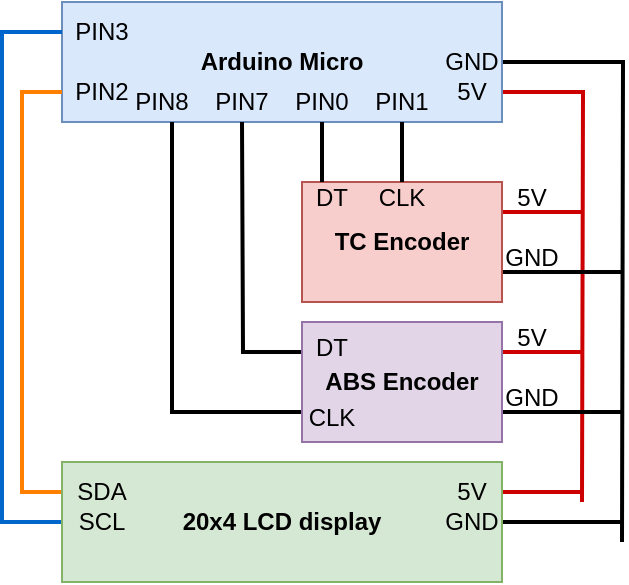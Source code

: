<mxfile version="20.2.3" type="device"><diagram id="Cv4CmjnDt4GbvI2LVlpC" name="Page-1"><mxGraphModel dx="1038" dy="641" grid="1" gridSize="10" guides="1" tooltips="1" connect="1" arrows="1" fold="1" page="1" pageScale="1" pageWidth="850" pageHeight="1100" math="0" shadow="0"><root><mxCell id="0"/><mxCell id="1" parent="0"/><mxCell id="rShSlYVKWbX-cjb12bFG-7" style="edgeStyle=orthogonalEdgeStyle;rounded=0;orthogonalLoop=1;jettySize=auto;html=1;exitX=1;exitY=0.75;exitDx=0;exitDy=0;strokeColor=#CC0000;endArrow=none;endFill=0;strokeWidth=2;" parent="1" source="rShSlYVKWbX-cjb12bFG-1" edge="1"><mxGeometry relative="1" as="geometry"><mxPoint x="400" y="380" as="targetPoint"/></mxGeometry></mxCell><mxCell id="rShSlYVKWbX-cjb12bFG-8" style="edgeStyle=orthogonalEdgeStyle;rounded=0;orthogonalLoop=1;jettySize=auto;html=1;exitX=1;exitY=0.5;exitDx=0;exitDy=0;endArrow=none;endFill=0;strokeWidth=2;" parent="1" source="rShSlYVKWbX-cjb12bFG-1" edge="1"><mxGeometry relative="1" as="geometry"><mxPoint x="420" y="400" as="targetPoint"/></mxGeometry></mxCell><mxCell id="rShSlYVKWbX-cjb12bFG-1" value="&lt;b&gt;Arduino Micro&lt;/b&gt;" style="rounded=0;whiteSpace=wrap;html=1;fillColor=#dae8fc;strokeColor=#6c8ebf;" parent="1" vertex="1"><mxGeometry x="140" y="130" width="220" height="60" as="geometry"/></mxCell><mxCell id="rShSlYVKWbX-cjb12bFG-11" style="edgeStyle=orthogonalEdgeStyle;rounded=0;orthogonalLoop=1;jettySize=auto;html=1;exitX=1;exitY=0.25;exitDx=0;exitDy=0;endArrow=none;endFill=0;strokeColor=#CC0000;strokeWidth=2;" parent="1" source="rShSlYVKWbX-cjb12bFG-2" edge="1"><mxGeometry relative="1" as="geometry"><mxPoint x="400" y="375" as="targetPoint"/></mxGeometry></mxCell><mxCell id="rShSlYVKWbX-cjb12bFG-12" style="edgeStyle=orthogonalEdgeStyle;rounded=0;orthogonalLoop=1;jettySize=auto;html=1;exitX=1;exitY=0.5;exitDx=0;exitDy=0;endArrow=none;endFill=0;strokeColor=#000000;strokeWidth=2;" parent="1" source="rShSlYVKWbX-cjb12bFG-2" edge="1"><mxGeometry relative="1" as="geometry"><mxPoint x="420" y="390" as="targetPoint"/><Array as="points"><mxPoint x="400" y="390"/><mxPoint x="400" y="390"/></Array></mxGeometry></mxCell><mxCell id="rShSlYVKWbX-cjb12bFG-18" style="edgeStyle=orthogonalEdgeStyle;rounded=0;orthogonalLoop=1;jettySize=auto;html=1;exitX=0;exitY=0.25;exitDx=0;exitDy=0;entryX=0;entryY=0.75;entryDx=0;entryDy=0;endArrow=none;endFill=0;strokeColor=#FF8000;strokeWidth=2;" parent="1" source="rShSlYVKWbX-cjb12bFG-2" target="rShSlYVKWbX-cjb12bFG-1" edge="1"><mxGeometry relative="1" as="geometry"/></mxCell><mxCell id="rShSlYVKWbX-cjb12bFG-19" style="edgeStyle=orthogonalEdgeStyle;rounded=0;orthogonalLoop=1;jettySize=auto;html=1;exitX=0;exitY=0.5;exitDx=0;exitDy=0;entryX=0;entryY=0.25;entryDx=0;entryDy=0;endArrow=none;endFill=0;strokeColor=#0066CC;strokeWidth=2;" parent="1" source="rShSlYVKWbX-cjb12bFG-2" target="rShSlYVKWbX-cjb12bFG-1" edge="1"><mxGeometry relative="1" as="geometry"><Array as="points"><mxPoint x="110" y="390"/><mxPoint x="110" y="145"/></Array></mxGeometry></mxCell><mxCell id="rShSlYVKWbX-cjb12bFG-2" value="&lt;b&gt;20x4 LCD display&lt;/b&gt;" style="rounded=0;whiteSpace=wrap;html=1;fillColor=#d5e8d4;strokeColor=#82b366;" parent="1" vertex="1"><mxGeometry x="140" y="360" width="220" height="60" as="geometry"/></mxCell><mxCell id="rShSlYVKWbX-cjb12bFG-30" style="edgeStyle=orthogonalEdgeStyle;rounded=0;orthogonalLoop=1;jettySize=auto;html=1;exitX=1;exitY=0.75;exitDx=0;exitDy=0;endArrow=none;endFill=0;strokeColor=#000000;strokeWidth=2;" parent="1" source="rShSlYVKWbX-cjb12bFG-3" edge="1"><mxGeometry relative="1" as="geometry"><mxPoint x="420" y="265" as="targetPoint"/></mxGeometry></mxCell><mxCell id="rShSlYVKWbX-cjb12bFG-34" style="edgeStyle=orthogonalEdgeStyle;rounded=0;orthogonalLoop=1;jettySize=auto;html=1;exitX=1;exitY=0.25;exitDx=0;exitDy=0;endArrow=none;endFill=0;strokeColor=#CC0000;strokeWidth=2;" parent="1" source="rShSlYVKWbX-cjb12bFG-3" edge="1"><mxGeometry relative="1" as="geometry"><mxPoint x="400" y="235" as="targetPoint"/></mxGeometry></mxCell><mxCell id="rShSlYVKWbX-cjb12bFG-3" value="&lt;b&gt;TC Encoder&lt;/b&gt;" style="rounded=0;whiteSpace=wrap;html=1;fillColor=#f8cecc;strokeColor=#b85450;" parent="1" vertex="1"><mxGeometry x="260" y="220" width="100" height="60" as="geometry"/></mxCell><mxCell id="rShSlYVKWbX-cjb12bFG-26" style="edgeStyle=orthogonalEdgeStyle;rounded=0;orthogonalLoop=1;jettySize=auto;html=1;exitX=1;exitY=0.25;exitDx=0;exitDy=0;endArrow=none;endFill=0;strokeColor=#CC0000;strokeWidth=2;" parent="1" source="rShSlYVKWbX-cjb12bFG-5" edge="1"><mxGeometry relative="1" as="geometry"><mxPoint x="400" y="305" as="targetPoint"/></mxGeometry></mxCell><mxCell id="rShSlYVKWbX-cjb12bFG-36" style="edgeStyle=orthogonalEdgeStyle;rounded=0;orthogonalLoop=1;jettySize=auto;html=1;exitX=1;exitY=0.75;exitDx=0;exitDy=0;endArrow=none;endFill=0;strokeColor=#000000;strokeWidth=2;" parent="1" source="rShSlYVKWbX-cjb12bFG-5" edge="1"><mxGeometry relative="1" as="geometry"><mxPoint x="420" y="335" as="targetPoint"/></mxGeometry></mxCell><mxCell id="rShSlYVKWbX-cjb12bFG-52" style="edgeStyle=orthogonalEdgeStyle;rounded=0;orthogonalLoop=1;jettySize=auto;html=1;exitX=0;exitY=0.25;exitDx=0;exitDy=0;endArrow=none;endFill=0;strokeColor=#000000;strokeWidth=2;" parent="1" source="rShSlYVKWbX-cjb12bFG-5" edge="1"><mxGeometry relative="1" as="geometry"><mxPoint x="230" y="190" as="targetPoint"/></mxGeometry></mxCell><mxCell id="rShSlYVKWbX-cjb12bFG-54" style="edgeStyle=orthogonalEdgeStyle;rounded=0;orthogonalLoop=1;jettySize=auto;html=1;exitX=0;exitY=0.75;exitDx=0;exitDy=0;entryX=0.25;entryY=1;entryDx=0;entryDy=0;endArrow=none;endFill=0;strokeColor=#000000;strokeWidth=2;" parent="1" source="rShSlYVKWbX-cjb12bFG-5" target="rShSlYVKWbX-cjb12bFG-1" edge="1"><mxGeometry relative="1" as="geometry"/></mxCell><mxCell id="rShSlYVKWbX-cjb12bFG-5" value="&lt;b&gt;ABS Encoder&lt;/b&gt;" style="rounded=0;whiteSpace=wrap;html=1;fillColor=#e1d5e7;strokeColor=#9673a6;" parent="1" vertex="1"><mxGeometry x="260" y="290" width="100" height="60" as="geometry"/></mxCell><mxCell id="rShSlYVKWbX-cjb12bFG-9" value="GND" style="text;html=1;strokeColor=none;fillColor=none;align=center;verticalAlign=middle;whiteSpace=wrap;rounded=0;" parent="1" vertex="1"><mxGeometry x="310" y="150" width="70" height="20" as="geometry"/></mxCell><mxCell id="rShSlYVKWbX-cjb12bFG-10" value="5V" style="text;html=1;strokeColor=none;fillColor=none;align=center;verticalAlign=middle;whiteSpace=wrap;rounded=0;" parent="1" vertex="1"><mxGeometry x="320" y="170" width="50" height="10" as="geometry"/></mxCell><mxCell id="rShSlYVKWbX-cjb12bFG-20" value="PIN3" style="text;html=1;strokeColor=none;fillColor=none;align=center;verticalAlign=middle;whiteSpace=wrap;rounded=0;" parent="1" vertex="1"><mxGeometry x="140" y="140" width="40" height="10" as="geometry"/></mxCell><mxCell id="rShSlYVKWbX-cjb12bFG-21" value="PIN2" style="text;html=1;strokeColor=none;fillColor=none;align=center;verticalAlign=middle;whiteSpace=wrap;rounded=0;" parent="1" vertex="1"><mxGeometry x="140" y="165" width="40" height="20" as="geometry"/></mxCell><mxCell id="rShSlYVKWbX-cjb12bFG-22" value="5V" style="text;html=1;strokeColor=none;fillColor=none;align=center;verticalAlign=middle;whiteSpace=wrap;rounded=0;" parent="1" vertex="1"><mxGeometry x="320" y="370" width="50" height="10" as="geometry"/></mxCell><mxCell id="rShSlYVKWbX-cjb12bFG-23" value="GND" style="text;html=1;strokeColor=none;fillColor=none;align=center;verticalAlign=middle;whiteSpace=wrap;rounded=0;" parent="1" vertex="1"><mxGeometry x="310" y="380" width="70" height="20" as="geometry"/></mxCell><mxCell id="rShSlYVKWbX-cjb12bFG-24" value="SDA" style="text;html=1;strokeColor=none;fillColor=none;align=center;verticalAlign=middle;whiteSpace=wrap;rounded=0;" parent="1" vertex="1"><mxGeometry x="140" y="367.5" width="40" height="15" as="geometry"/></mxCell><mxCell id="rShSlYVKWbX-cjb12bFG-25" value="SCL" style="text;html=1;strokeColor=none;fillColor=none;align=center;verticalAlign=middle;whiteSpace=wrap;rounded=0;" parent="1" vertex="1"><mxGeometry x="140" y="382.5" width="40" height="15" as="geometry"/></mxCell><mxCell id="rShSlYVKWbX-cjb12bFG-33" value="GND" style="text;html=1;strokeColor=none;fillColor=none;align=center;verticalAlign=middle;whiteSpace=wrap;rounded=0;" parent="1" vertex="1"><mxGeometry x="355" y="250" width="40" height="15" as="geometry"/></mxCell><mxCell id="rShSlYVKWbX-cjb12bFG-35" value="5V" style="text;html=1;strokeColor=none;fillColor=none;align=center;verticalAlign=middle;whiteSpace=wrap;rounded=0;" parent="1" vertex="1"><mxGeometry x="355" y="220" width="40" height="15" as="geometry"/></mxCell><mxCell id="rShSlYVKWbX-cjb12bFG-37" value="5V" style="text;html=1;strokeColor=none;fillColor=none;align=center;verticalAlign=middle;whiteSpace=wrap;rounded=0;" parent="1" vertex="1"><mxGeometry x="355" y="290" width="40" height="15" as="geometry"/></mxCell><mxCell id="rShSlYVKWbX-cjb12bFG-38" value="GND" style="text;html=1;strokeColor=none;fillColor=none;align=center;verticalAlign=middle;whiteSpace=wrap;rounded=0;" parent="1" vertex="1"><mxGeometry x="355" y="320" width="40" height="15" as="geometry"/></mxCell><mxCell id="rShSlYVKWbX-cjb12bFG-42" value="PIN0" style="text;html=1;strokeColor=none;fillColor=none;align=center;verticalAlign=middle;whiteSpace=wrap;rounded=0;" parent="1" vertex="1"><mxGeometry x="250" y="170" width="40" height="20" as="geometry"/></mxCell><mxCell id="rShSlYVKWbX-cjb12bFG-43" value="PIN1" style="text;html=1;strokeColor=none;fillColor=none;align=center;verticalAlign=middle;whiteSpace=wrap;rounded=0;" parent="1" vertex="1"><mxGeometry x="290" y="172.5" width="40" height="15" as="geometry"/></mxCell><mxCell id="rShSlYVKWbX-cjb12bFG-46" value="" style="endArrow=none;html=1;rounded=0;strokeColor=#000000;strokeWidth=2;entryX=0.5;entryY=1;entryDx=0;entryDy=0;" parent="1" target="rShSlYVKWbX-cjb12bFG-42" edge="1"><mxGeometry width="50" height="50" relative="1" as="geometry"><mxPoint x="270" y="220" as="sourcePoint"/><mxPoint x="30" y="220" as="targetPoint"/></mxGeometry></mxCell><mxCell id="rShSlYVKWbX-cjb12bFG-47" value="" style="endArrow=none;html=1;rounded=0;strokeColor=#000000;strokeWidth=2;exitX=0.5;exitY=0;exitDx=0;exitDy=0;" parent="1" source="rShSlYVKWbX-cjb12bFG-3" edge="1"><mxGeometry width="50" height="50" relative="1" as="geometry"><mxPoint x="180" y="260" as="sourcePoint"/><mxPoint x="310" y="190" as="targetPoint"/></mxGeometry></mxCell><mxCell id="rShSlYVKWbX-cjb12bFG-49" value="PIN7" style="text;html=1;strokeColor=none;fillColor=none;align=center;verticalAlign=middle;whiteSpace=wrap;rounded=0;" parent="1" vertex="1"><mxGeometry x="210" y="172.5" width="40" height="15" as="geometry"/></mxCell><mxCell id="rShSlYVKWbX-cjb12bFG-50" value="PIN8" style="text;html=1;strokeColor=none;fillColor=none;align=center;verticalAlign=middle;whiteSpace=wrap;rounded=0;" parent="1" vertex="1"><mxGeometry x="170" y="175" width="40" height="10" as="geometry"/></mxCell><mxCell id="rShSlYVKWbX-cjb12bFG-55" value="DT" style="text;html=1;strokeColor=none;fillColor=none;align=center;verticalAlign=middle;whiteSpace=wrap;rounded=0;" parent="1" vertex="1"><mxGeometry x="260" y="222.5" width="30" height="10" as="geometry"/></mxCell><mxCell id="rShSlYVKWbX-cjb12bFG-56" value="CLK" style="text;html=1;strokeColor=none;fillColor=none;align=center;verticalAlign=middle;whiteSpace=wrap;rounded=0;" parent="1" vertex="1"><mxGeometry x="295" y="222.5" width="30" height="10" as="geometry"/></mxCell><mxCell id="rShSlYVKWbX-cjb12bFG-57" value="DT" style="text;html=1;strokeColor=none;fillColor=none;align=center;verticalAlign=middle;whiteSpace=wrap;rounded=0;" parent="1" vertex="1"><mxGeometry x="260" y="300" width="30" height="5" as="geometry"/></mxCell><mxCell id="rShSlYVKWbX-cjb12bFG-58" value="CLK" style="text;html=1;strokeColor=none;fillColor=none;align=center;verticalAlign=middle;whiteSpace=wrap;rounded=0;" parent="1" vertex="1"><mxGeometry x="260" y="335" width="30" height="5" as="geometry"/></mxCell></root></mxGraphModel></diagram></mxfile>